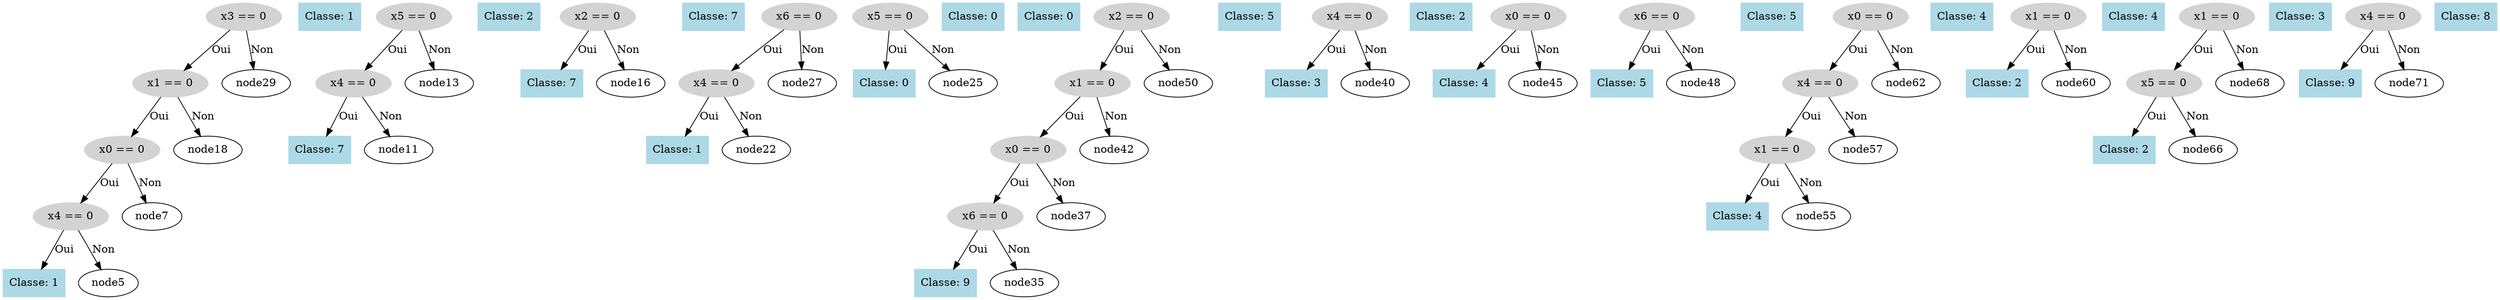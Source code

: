 digraph DecisionTree {
  node0 [label="x3 == 0", shape=ellipse, style=filled, color=lightgray];
  node0 -> node1 [label="Oui"];
  node1 [label="x1 == 0", shape=ellipse, style=filled, color=lightgray];
  node1 -> node2 [label="Oui"];
  node2 [label="x0 == 0", shape=ellipse, style=filled, color=lightgray];
  node2 -> node3 [label="Oui"];
  node3 [label="x4 == 0", shape=ellipse, style=filled, color=lightgray];
  node3 -> node4 [label="Oui"];
  node4 [label="Classe: 1", shape=box, style=filled, color=lightblue];
  node3 -> node5 [label="Non"];
  node6 [label="Classe: 1", shape=box, style=filled, color=lightblue];
  node2 -> node7 [label="Non"];
  node8 [label="x5 == 0", shape=ellipse, style=filled, color=lightgray];
  node8 -> node9 [label="Oui"];
  node9 [label="x4 == 0", shape=ellipse, style=filled, color=lightgray];
  node9 -> node10 [label="Oui"];
  node10 [label="Classe: 7", shape=box, style=filled, color=lightblue];
  node9 -> node11 [label="Non"];
  node12 [label="Classe: 2", shape=box, style=filled, color=lightblue];
  node8 -> node13 [label="Non"];
  node14 [label="x2 == 0", shape=ellipse, style=filled, color=lightgray];
  node14 -> node15 [label="Oui"];
  node15 [label="Classe: 7", shape=box, style=filled, color=lightblue];
  node14 -> node16 [label="Non"];
  node17 [label="Classe: 7", shape=box, style=filled, color=lightblue];
  node1 -> node18 [label="Non"];
  node19 [label="x6 == 0", shape=ellipse, style=filled, color=lightgray];
  node19 -> node20 [label="Oui"];
  node20 [label="x4 == 0", shape=ellipse, style=filled, color=lightgray];
  node20 -> node21 [label="Oui"];
  node21 [label="Classe: 1", shape=box, style=filled, color=lightblue];
  node20 -> node22 [label="Non"];
  node23 [label="x5 == 0", shape=ellipse, style=filled, color=lightgray];
  node23 -> node24 [label="Oui"];
  node24 [label="Classe: 0", shape=box, style=filled, color=lightblue];
  node23 -> node25 [label="Non"];
  node26 [label="Classe: 0", shape=box, style=filled, color=lightblue];
  node19 -> node27 [label="Non"];
  node28 [label="Classe: 0", shape=box, style=filled, color=lightblue];
  node0 -> node29 [label="Non"];
  node30 [label="x2 == 0", shape=ellipse, style=filled, color=lightgray];
  node30 -> node31 [label="Oui"];
  node31 [label="x1 == 0", shape=ellipse, style=filled, color=lightgray];
  node31 -> node32 [label="Oui"];
  node32 [label="x0 == 0", shape=ellipse, style=filled, color=lightgray];
  node32 -> node33 [label="Oui"];
  node33 [label="x6 == 0", shape=ellipse, style=filled, color=lightgray];
  node33 -> node34 [label="Oui"];
  node34 [label="Classe: 9", shape=box, style=filled, color=lightblue];
  node33 -> node35 [label="Non"];
  node36 [label="Classe: 5", shape=box, style=filled, color=lightblue];
  node32 -> node37 [label="Non"];
  node38 [label="x4 == 0", shape=ellipse, style=filled, color=lightgray];
  node38 -> node39 [label="Oui"];
  node39 [label="Classe: 3", shape=box, style=filled, color=lightblue];
  node38 -> node40 [label="Non"];
  node41 [label="Classe: 2", shape=box, style=filled, color=lightblue];
  node31 -> node42 [label="Non"];
  node43 [label="x0 == 0", shape=ellipse, style=filled, color=lightgray];
  node43 -> node44 [label="Oui"];
  node44 [label="Classe: 4", shape=box, style=filled, color=lightblue];
  node43 -> node45 [label="Non"];
  node46 [label="x6 == 0", shape=ellipse, style=filled, color=lightgray];
  node46 -> node47 [label="Oui"];
  node47 [label="Classe: 5", shape=box, style=filled, color=lightblue];
  node46 -> node48 [label="Non"];
  node49 [label="Classe: 5", shape=box, style=filled, color=lightblue];
  node30 -> node50 [label="Non"];
  node51 [label="x0 == 0", shape=ellipse, style=filled, color=lightgray];
  node51 -> node52 [label="Oui"];
  node52 [label="x4 == 0", shape=ellipse, style=filled, color=lightgray];
  node52 -> node53 [label="Oui"];
  node53 [label="x1 == 0", shape=ellipse, style=filled, color=lightgray];
  node53 -> node54 [label="Oui"];
  node54 [label="Classe: 4", shape=box, style=filled, color=lightblue];
  node53 -> node55 [label="Non"];
  node56 [label="Classe: 4", shape=box, style=filled, color=lightblue];
  node52 -> node57 [label="Non"];
  node58 [label="x1 == 0", shape=ellipse, style=filled, color=lightgray];
  node58 -> node59 [label="Oui"];
  node59 [label="Classe: 2", shape=box, style=filled, color=lightblue];
  node58 -> node60 [label="Non"];
  node61 [label="Classe: 4", shape=box, style=filled, color=lightblue];
  node51 -> node62 [label="Non"];
  node63 [label="x1 == 0", shape=ellipse, style=filled, color=lightgray];
  node63 -> node64 [label="Oui"];
  node64 [label="x5 == 0", shape=ellipse, style=filled, color=lightgray];
  node64 -> node65 [label="Oui"];
  node65 [label="Classe: 2", shape=box, style=filled, color=lightblue];
  node64 -> node66 [label="Non"];
  node67 [label="Classe: 3", shape=box, style=filled, color=lightblue];
  node63 -> node68 [label="Non"];
  node69 [label="x4 == 0", shape=ellipse, style=filled, color=lightgray];
  node69 -> node70 [label="Oui"];
  node70 [label="Classe: 9", shape=box, style=filled, color=lightblue];
  node69 -> node71 [label="Non"];
  node72 [label="Classe: 8", shape=box, style=filled, color=lightblue];
}
